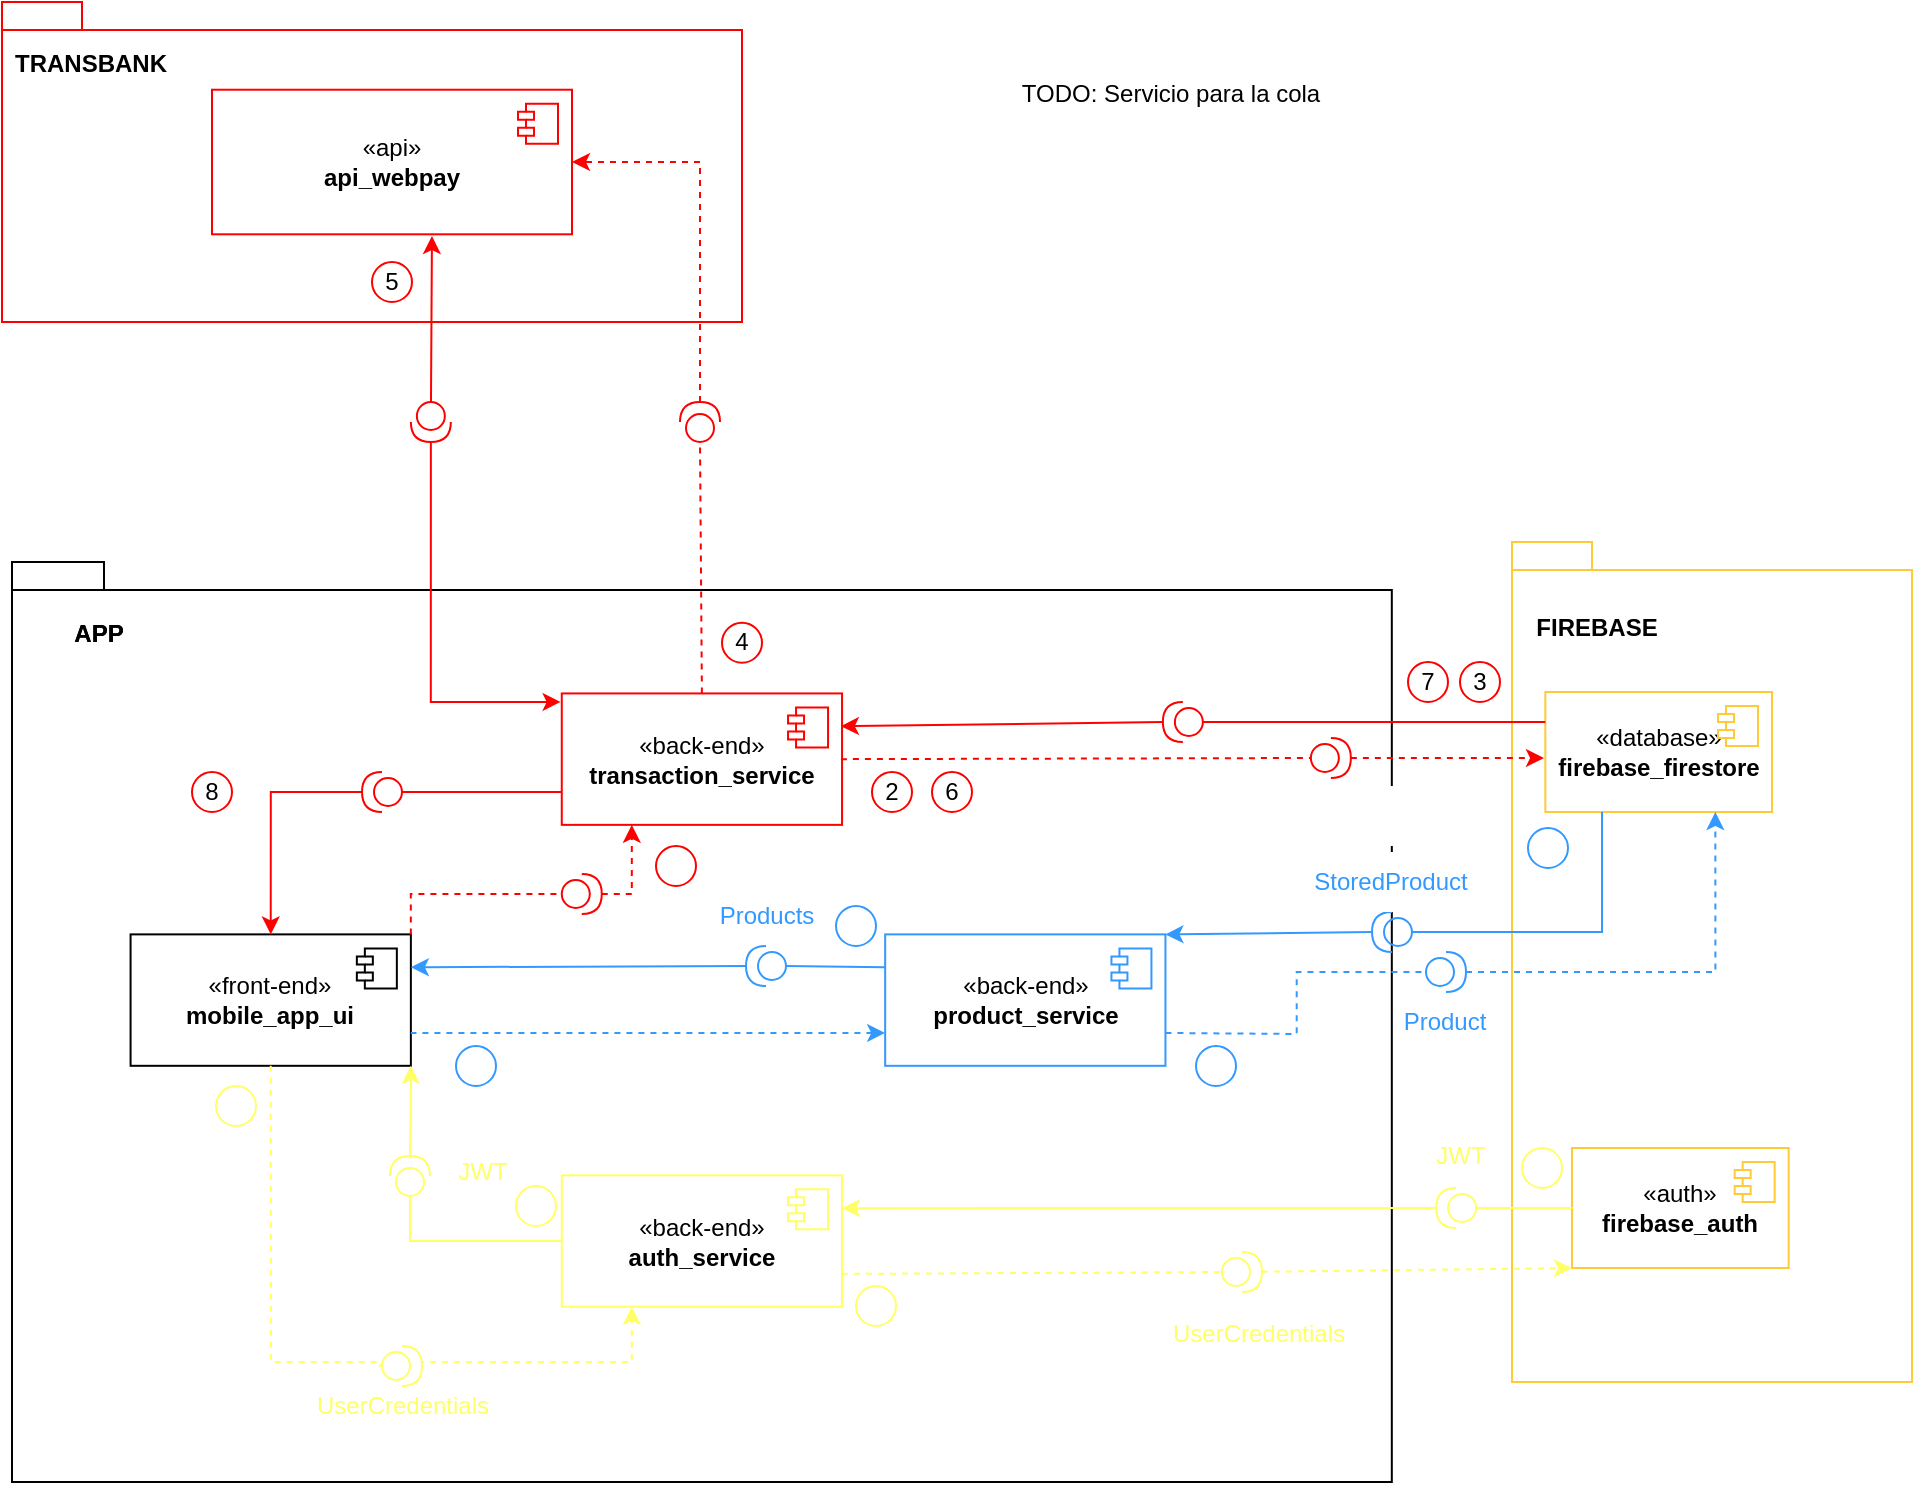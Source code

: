 <mxfile>
    <diagram name="Page-1" id="TDLcVvQHtRzkRE2Xttn2">
        <mxGraphModel dx="1130" dy="622" grid="0" gridSize="10" guides="1" tooltips="1" connect="1" arrows="1" fold="1" page="1" pageScale="1" pageWidth="850" pageHeight="1100" math="0" shadow="0">
            <root>
                <mxCell id="0"/>
                <mxCell id="1" parent="0"/>
                <mxCell id="11" value="" style="group;strokeColor=none;" parent="1" vertex="1" connectable="0">
                    <mxGeometry x="810" y="270" width="202" height="420" as="geometry"/>
                </mxCell>
                <mxCell id="xZ39NBQNIQp1OqOQFnbG-9" value="" style="shape=folder;fontStyle=1;spacingTop=10;tabWidth=40;tabHeight=14;tabPosition=left;html=1;whiteSpace=wrap;align=left;strokeColor=#FFCA38;fillColor=none;fontColor=#000000;" parent="11" vertex="1">
                    <mxGeometry width="200" height="420" as="geometry"/>
                </mxCell>
                <mxCell id="xZ39NBQNIQp1OqOQFnbG-10" value="&lt;div&gt;FIREBASE&lt;/div&gt;" style="text;align=center;fontStyle=1;verticalAlign=middle;spacingLeft=3;spacingRight=3;strokeColor=none;rotatable=0;points=[[0,0.5],[1,0.5]];portConstraint=eastwest;html=1;" parent="11" vertex="1">
                    <mxGeometry x="26.667" y="30" width="30.631" height="26" as="geometry"/>
                </mxCell>
                <mxCell id="xZ39NBQNIQp1OqOQFnbG-29" value="&lt;div&gt;«auth»&lt;/div&gt;&lt;div&gt;&lt;b&gt;firebase_auth&lt;br&gt;&lt;/b&gt;&lt;/div&gt;" style="html=1;dropTarget=0;whiteSpace=wrap;strokeColor=#FFCA38;fillColor=none;" parent="1" vertex="1">
                    <mxGeometry x="839.997" y="573" width="108.333" height="60" as="geometry"/>
                </mxCell>
                <mxCell id="xZ39NBQNIQp1OqOQFnbG-30" value="" style="shape=module;jettyWidth=8;jettyHeight=4;strokeColor=#FFCA38;fillColor=none;" parent="xZ39NBQNIQp1OqOQFnbG-29" vertex="1">
                    <mxGeometry x="1" width="20" height="20" relative="1" as="geometry">
                        <mxPoint x="-27" y="7" as="offset"/>
                    </mxGeometry>
                </mxCell>
                <mxCell id="xZ39NBQNIQp1OqOQFnbG-31" value="&lt;div&gt;«database»&lt;/div&gt;&lt;div&gt;&lt;b&gt;firebase_firestore&lt;br&gt;&lt;/b&gt;&lt;/div&gt;" style="html=1;dropTarget=0;whiteSpace=wrap;strokeColor=#FFCA38;fillColor=none;" parent="1" vertex="1">
                    <mxGeometry x="826.67" y="345" width="113.33" height="60" as="geometry"/>
                </mxCell>
                <mxCell id="xZ39NBQNIQp1OqOQFnbG-32" value="" style="shape=module;jettyWidth=8;jettyHeight=4;strokeColor=#FFCA38;fillColor=none;" parent="xZ39NBQNIQp1OqOQFnbG-31" vertex="1">
                    <mxGeometry x="1" width="20" height="20" relative="1" as="geometry">
                        <mxPoint x="-27" y="7" as="offset"/>
                    </mxGeometry>
                </mxCell>
                <mxCell id="xZ39NBQNIQp1OqOQFnbG-3" value="" style="group" parent="1" vertex="1" connectable="0">
                    <mxGeometry x="60" y="280" width="705" height="460" as="geometry"/>
                </mxCell>
                <mxCell id="xZ39NBQNIQp1OqOQFnbG-1" value="" style="shape=folder;fontStyle=1;spacingTop=10;tabWidth=40;tabHeight=14;tabPosition=left;html=1;whiteSpace=wrap;align=left;fillColor=none;" parent="xZ39NBQNIQp1OqOQFnbG-3" vertex="1">
                    <mxGeometry width="689.908" height="460" as="geometry"/>
                </mxCell>
                <mxCell id="47" value="" style="group" parent="xZ39NBQNIQp1OqOQFnbG-3" vertex="1" connectable="0">
                    <mxGeometry width="705" height="460" as="geometry"/>
                </mxCell>
                <mxCell id="49" value="APP" style="text;align=center;fontStyle=1;verticalAlign=middle;spacingLeft=3;spacingRight=3;strokeColor=none;rotatable=0;points=[[0,0.5],[1,0.5]];portConstraint=eastwest;html=1;" parent="47" vertex="1">
                    <mxGeometry y="21.905" width="86.239" height="28.476" as="geometry"/>
                </mxCell>
                <mxCell id="50" style="edgeStyle=orthogonalEdgeStyle;rounded=0;orthogonalLoop=1;jettySize=auto;html=1;entryX=0.25;entryY=1;entryDx=0;entryDy=0;dashed=1;startArrow=none;strokeColor=#FF0000;" parent="47" source="69" target="57" edge="1">
                    <mxGeometry relative="1" as="geometry">
                        <Array as="points">
                            <mxPoint x="310" y="166"/>
                        </Array>
                    </mxGeometry>
                </mxCell>
                <mxCell id="51" style="edgeStyle=orthogonalEdgeStyle;rounded=0;orthogonalLoop=1;jettySize=auto;html=1;entryX=0;entryY=0.5;entryDx=0;entryDy=0;exitX=0;exitY=0.5;exitDx=0;exitDy=0;endArrow=none;endFill=0;startArrow=none;startFill=1;exitPerimeter=0;strokeColor=#FFFF66;" parent="47" source="95" target="55" edge="1">
                    <mxGeometry relative="1" as="geometry"/>
                </mxCell>
                <mxCell id="52" style="html=1;entryX=0;entryY=0.25;entryDx=0;entryDy=0;rounded=0;exitX=0;exitY=0.5;exitDx=0;exitDy=0;endArrow=none;endFill=0;startArrow=none;startFill=1;exitPerimeter=0;strokeColor=#3399FF;" parent="47" source="83" target="59" edge="1">
                    <mxGeometry relative="1" as="geometry">
                        <mxPoint x="205" y="219" as="sourcePoint"/>
                    </mxGeometry>
                </mxCell>
                <mxCell id="91" style="edgeStyle=orthogonalEdgeStyle;rounded=0;html=1;entryX=0.25;entryY=1;entryDx=0;entryDy=0;startArrow=none;startFill=0;endArrow=classic;endFill=1;exitX=1;exitY=0.5;exitDx=0;exitDy=0;dashed=1;exitPerimeter=0;strokeColor=#FFFF66;" parent="47" source="93" target="55" edge="1">
                    <mxGeometry relative="1" as="geometry">
                        <Array as="points">
                            <mxPoint x="205" y="400"/>
                            <mxPoint x="310" y="400"/>
                        </Array>
                    </mxGeometry>
                </mxCell>
                <mxCell id="53" value="&lt;div&gt;«front-end»&lt;/div&gt;&lt;div&gt;&lt;b&gt;mobile_app_ui&lt;/b&gt;&lt;br&gt;&lt;/div&gt;" style="html=1;dropTarget=0;whiteSpace=wrap;fillColor=none;" parent="47" vertex="1">
                    <mxGeometry x="59.289" y="186.19" width="140.138" height="65.714" as="geometry"/>
                </mxCell>
                <mxCell id="54" value="" style="shape=module;jettyWidth=8;jettyHeight=4;fillColor=none;" parent="53" vertex="1">
                    <mxGeometry x="1" width="20" height="20" relative="1" as="geometry">
                        <mxPoint x="-27" y="7" as="offset"/>
                    </mxGeometry>
                </mxCell>
                <mxCell id="55" value="&lt;div&gt;«back-end»&lt;/div&gt;&lt;div&gt;&lt;b&gt;auth_service&lt;/b&gt;&lt;/div&gt;" style="html=1;dropTarget=0;whiteSpace=wrap;strokeColor=#FFFF66;fillColor=none;" parent="47" vertex="1">
                    <mxGeometry x="274.885" y="306.667" width="140.138" height="65.714" as="geometry"/>
                </mxCell>
                <mxCell id="56" value="" style="shape=module;jettyWidth=8;jettyHeight=4;strokeColor=#FFFF66;fillColor=none;" parent="55" vertex="1">
                    <mxGeometry x="1" width="20" height="20" relative="1" as="geometry">
                        <mxPoint x="-27" y="7" as="offset"/>
                    </mxGeometry>
                </mxCell>
                <mxCell id="71" style="edgeStyle=orthogonalEdgeStyle;html=1;entryX=0.5;entryY=0;entryDx=0;entryDy=0;rounded=0;exitX=1;exitY=0.5;exitDx=0;exitDy=0;startArrow=none;exitPerimeter=0;strokeColor=#FF0000;" parent="47" source="72" target="53" edge="1">
                    <mxGeometry relative="1" as="geometry"/>
                </mxCell>
                <mxCell id="57" value="&lt;div&gt;«back-end»&lt;/div&gt;&lt;div&gt;&lt;b&gt;transaction_service&lt;/b&gt;&lt;/div&gt;" style="html=1;dropTarget=0;whiteSpace=wrap;strokeColor=#FF0000;fillColor=none;" parent="47" vertex="1">
                    <mxGeometry x="274.885" y="65.714" width="140.138" height="65.714" as="geometry"/>
                </mxCell>
                <mxCell id="58" value="" style="shape=module;jettyWidth=8;jettyHeight=4;fontColor=none;noLabel=1;strokeColor=#FF0000;fillColor=none;" parent="57" vertex="1">
                    <mxGeometry x="1" width="20" height="20" relative="1" as="geometry">
                        <mxPoint x="-27" y="7" as="offset"/>
                    </mxGeometry>
                </mxCell>
                <mxCell id="59" value="&lt;div&gt;«back-end»&lt;/div&gt;&lt;div&gt;&lt;b&gt;product_service&lt;/b&gt;&lt;/div&gt;" style="html=1;dropTarget=0;whiteSpace=wrap;strokeColor=#3399FF;fillColor=none;" parent="47" vertex="1">
                    <mxGeometry x="436.583" y="186.19" width="140.138" height="65.714" as="geometry"/>
                </mxCell>
                <mxCell id="60" value="" style="shape=module;jettyWidth=8;jettyHeight=4;strokeColor=#3399FF;fillColor=none;" parent="59" vertex="1">
                    <mxGeometry x="1" width="20" height="20" relative="1" as="geometry">
                        <mxPoint x="-27" y="7" as="offset"/>
                    </mxGeometry>
                </mxCell>
                <mxCell id="61" value="&lt;font color=&quot;#ffffff&quot;&gt;StoredTransaction&lt;/font&gt;" style="text;html=1;align=center;verticalAlign=middle;resizable=0;points=[];autosize=1;strokeColor=none;fillColor=none;" parent="47" vertex="1">
                    <mxGeometry x="535.002" y="50.381" width="120" height="30" as="geometry"/>
                </mxCell>
                <mxCell id="62" value="&lt;font color=&quot;#ffff66&quot;&gt;UserCredentials&lt;/font&gt;" style="text;html=1;align=center;verticalAlign=middle;resizable=0;points=[];autosize=1;strokeColor=none;fillColor=none;rounded=1;glass=0;" parent="47" vertex="1">
                    <mxGeometry x="567.821" y="371.381" width="110" height="30" as="geometry"/>
                </mxCell>
                <mxCell id="66" value="" style="group;strokeColor=none;" parent="47" vertex="1" connectable="0">
                    <mxGeometry x="727.07" y="270" width="57.447" height="50" as="geometry"/>
                </mxCell>
                <mxCell id="43" value="" style="shape=providedRequiredInterface;html=1;verticalLabelPosition=bottom;sketch=0;rounded=1;glass=0;strokeColor=#FFFF66;fillColor=none;rotation=-180;" parent="66" vertex="1">
                    <mxGeometry x="-15" y="43" width="20" height="20" as="geometry"/>
                </mxCell>
                <mxCell id="63" value="&lt;font color=&quot;#ffff66&quot;&gt;JWT&lt;/font&gt;" style="text;html=1;align=center;verticalAlign=middle;resizable=0;points=[];autosize=1;strokeColor=none;fillColor=none;" parent="66" vertex="1">
                    <mxGeometry x="-28" y="12" width="50" height="30" as="geometry"/>
                </mxCell>
                <mxCell id="70" value="" style="edgeStyle=orthogonalEdgeStyle;rounded=0;orthogonalLoop=1;jettySize=auto;html=1;entryX=0;entryY=0.5;entryDx=0;entryDy=0;dashed=1;endArrow=none;entryPerimeter=0;exitX=1;exitY=0;exitDx=0;exitDy=0;strokeColor=#FF0000;" parent="47" source="53" target="69" edge="1">
                    <mxGeometry relative="1" as="geometry">
                        <mxPoint x="254.427" y="489.1" as="sourcePoint"/>
                        <mxPoint x="329.885" y="385.0" as="targetPoint"/>
                    </mxGeometry>
                </mxCell>
                <mxCell id="69" value="&lt;font color=&quot;#ffffff&quot;&gt;PurchaseOrder&lt;/font&gt;" style="shape=providedRequiredInterface;html=1;verticalLabelPosition=bottom;sketch=0;rotation=0;strokeColor=#FF0000;fillColor=none;" parent="47" vertex="1">
                    <mxGeometry x="274.89" y="156" width="20" height="20" as="geometry"/>
                </mxCell>
                <mxCell id="75" value="" style="edgeStyle=orthogonalEdgeStyle;html=1;entryX=0;entryY=0.5;entryDx=0;entryDy=0;rounded=0;exitX=0;exitY=0.75;exitDx=0;exitDy=0;endArrow=none;entryPerimeter=0;strokeColor=#FF0000;" parent="47" source="57" target="72" edge="1">
                    <mxGeometry relative="1" as="geometry">
                        <mxPoint x="329.885" y="385.0" as="sourcePoint"/>
                        <mxPoint x="184.358" y="456.19" as="targetPoint"/>
                    </mxGeometry>
                </mxCell>
                <mxCell id="77" value="" style="group;fillColor=none;" parent="47" vertex="1" connectable="0">
                    <mxGeometry x="110" y="75" width="150" height="50" as="geometry"/>
                </mxCell>
                <mxCell id="72" value="" style="shape=providedRequiredInterface;html=1;verticalLabelPosition=bottom;sketch=0;rotation=-180;strokeColor=#FF0000;fillColor=none;" parent="77" vertex="1">
                    <mxGeometry x="65" y="30" width="20" height="20" as="geometry"/>
                </mxCell>
                <mxCell id="76" value="&lt;font color=&quot;#ffffff&quot;&gt;TransactionConfirmation&lt;/font&gt;" style="text;html=1;align=center;verticalAlign=middle;resizable=0;points=[];autosize=1;strokeColor=none;fillColor=none;" parent="77" vertex="1">
                    <mxGeometry width="150" height="30" as="geometry"/>
                </mxCell>
                <mxCell id="81" value="" style="rounded=0;html=1;exitX=0;exitY=0.75;exitDx=0;exitDy=0;endArrow=none;endFill=0;startArrow=classic;startFill=1;dashed=1;entryX=1;entryY=0.75;entryDx=0;entryDy=0;strokeColor=#3399FF;" parent="47" source="59" target="53" edge="1">
                    <mxGeometry relative="1" as="geometry">
                        <mxPoint x="491.583" y="505.476" as="sourcePoint"/>
                        <mxPoint x="295" y="235" as="targetPoint"/>
                    </mxGeometry>
                </mxCell>
                <mxCell id="87" value="" style="html=1;rounded=0;exitX=1;exitY=0.25;exitDx=0;exitDy=0;endArrow=none;endFill=0;startArrow=classic;startFill=1;entryX=1;entryY=0.5;entryDx=0;entryDy=0;entryPerimeter=0;strokeColor=#3399FF;" parent="47" source="53" target="83" edge="1">
                    <mxGeometry relative="1" as="geometry">
                        <mxPoint x="254.427" y="472.619" as="sourcePoint"/>
                        <mxPoint x="355" y="203" as="targetPoint"/>
                    </mxGeometry>
                </mxCell>
                <mxCell id="90" value="" style="group" parent="47" vertex="1" connectable="0">
                    <mxGeometry x="342" y="162" width="70" height="50" as="geometry"/>
                </mxCell>
                <mxCell id="83" value="" style="shape=providedRequiredInterface;html=1;verticalLabelPosition=bottom;sketch=0;rotation=-180;strokeColor=#3399FF;fillColor=none;" parent="90" vertex="1">
                    <mxGeometry x="25" y="30" width="20" height="20" as="geometry"/>
                </mxCell>
                <mxCell id="89" value="&lt;font color=&quot;#3399ff&quot;&gt;Products&lt;/font&gt;" style="text;html=1;align=center;verticalAlign=middle;resizable=0;points=[];autosize=1;strokeColor=none;fillColor=none;" parent="90" vertex="1">
                    <mxGeometry width="70" height="30" as="geometry"/>
                </mxCell>
                <mxCell id="92" value="" style="edgeStyle=orthogonalEdgeStyle;rounded=0;html=1;entryX=0;entryY=0.5;entryDx=0;entryDy=0;startArrow=none;startFill=0;endArrow=none;endFill=1;exitX=0.5;exitY=1;exitDx=0;exitDy=0;dashed=1;entryPerimeter=0;strokeColor=#FFFF66;" parent="47" source="53" target="93" edge="1">
                    <mxGeometry relative="1" as="geometry">
                        <mxPoint x="184.358" y="531.905" as="sourcePoint"/>
                        <mxPoint x="364.92" y="652.381" as="targetPoint"/>
                        <Array as="points">
                            <mxPoint x="129" y="400"/>
                            <mxPoint x="184" y="400"/>
                        </Array>
                    </mxGeometry>
                </mxCell>
                <mxCell id="93" value="&lt;font color=&quot;#ffff66&quot;&gt;UserCredentials&lt;/font&gt;" style="shape=providedRequiredInterface;html=1;verticalLabelPosition=bottom;sketch=0;strokeColor=#FFFF66;fillColor=none;" parent="47" vertex="1">
                    <mxGeometry x="185" y="392" width="20" height="20" as="geometry"/>
                </mxCell>
                <mxCell id="94" value="" style="edgeStyle=orthogonalEdgeStyle;rounded=0;orthogonalLoop=1;jettySize=auto;html=1;entryX=1;entryY=0.5;entryDx=0;entryDy=0;exitX=1;exitY=1;exitDx=0;exitDy=0;endArrow=none;endFill=0;startArrow=classic;startFill=1;entryPerimeter=0;strokeColor=#FFFF66;" parent="47" source="53" target="95" edge="1">
                    <mxGeometry relative="1" as="geometry">
                        <mxPoint x="254.427" y="531.905" as="sourcePoint"/>
                        <mxPoint x="329.885" y="619.524" as="targetPoint"/>
                    </mxGeometry>
                </mxCell>
                <mxCell id="95" value="" style="shape=providedRequiredInterface;html=1;verticalLabelPosition=bottom;sketch=0;rotation=-90;strokeColor=#FFFF66;fillColor=none;" parent="47" vertex="1">
                    <mxGeometry x="189" y="297" width="20" height="20" as="geometry"/>
                </mxCell>
                <mxCell id="96" value="&lt;font color=&quot;#ffff66&quot;&gt;JWT&lt;/font&gt;" style="text;html=1;align=center;verticalAlign=middle;resizable=0;points=[];autosize=1;strokeColor=none;fillColor=none;" parent="47" vertex="1">
                    <mxGeometry x="210" y="290.0" width="50" height="30" as="geometry"/>
                </mxCell>
                <mxCell id="xZ39NBQNIQp1OqOQFnbG-34" style="edgeStyle=orthogonalEdgeStyle;rounded=0;orthogonalLoop=1;jettySize=auto;html=1;entryX=1;entryY=0.25;entryDx=0;entryDy=0;startArrow=none;exitX=1;exitY=0.5;exitDx=0;exitDy=0;exitPerimeter=0;strokeColor=#FFFF66;" parent="47" source="43" target="55" edge="1">
                    <mxGeometry relative="1" as="geometry">
                        <Array as="points"/>
                    </mxGeometry>
                </mxCell>
                <mxCell id="108" value="" style="shape=providedRequiredInterface;html=1;verticalLabelPosition=bottom;sketch=0;rounded=1;glass=0;strokeColor=#FF0000;fillColor=none;rotation=90;" parent="47" vertex="1">
                    <mxGeometry x="199.43" y="-80" width="20" height="20" as="geometry"/>
                </mxCell>
                <mxCell id="109" style="edgeStyle=orthogonalEdgeStyle;rounded=0;orthogonalLoop=1;jettySize=auto;html=1;startArrow=none;strokeColor=#FF0000;" parent="47" source="108" edge="1">
                    <mxGeometry relative="1" as="geometry">
                        <Array as="points">
                            <mxPoint x="209.43" y="70"/>
                        </Array>
                        <mxPoint x="274.315" y="69.97" as="targetPoint"/>
                    </mxGeometry>
                </mxCell>
                <mxCell id="110" value="" style="shape=providedRequiredInterface;html=1;verticalLabelPosition=bottom;sketch=0;rotation=-180;strokeColor=#FF0000;fillColor=none;" parent="47" vertex="1">
                    <mxGeometry x="575.43" y="70" width="20" height="20" as="geometry"/>
                </mxCell>
                <mxCell id="111" style="rounded=0;orthogonalLoop=1;jettySize=auto;html=1;startArrow=none;exitX=1;exitY=0.5;exitDx=0;exitDy=0;exitPerimeter=0;entryX=1;entryY=0.25;entryDx=0;entryDy=0;strokeColor=#FF0000;" parent="47" source="110" edge="1">
                    <mxGeometry relative="1" as="geometry">
                        <mxPoint x="769.43" y="80" as="sourcePoint"/>
                        <mxPoint x="414.453" y="82.143" as="targetPoint"/>
                    </mxGeometry>
                </mxCell>
                <mxCell id="112" value="" style="rounded=0;orthogonalLoop=1;jettySize=auto;html=1;dashed=1;endArrow=none;entryX=0;entryY=0.5;entryDx=0;entryDy=0;entryPerimeter=0;exitX=1;exitY=0.5;exitDx=0;exitDy=0;strokeColor=#FF0000;" parent="47" target="114" edge="1">
                    <mxGeometry relative="1" as="geometry">
                        <mxPoint x="414.453" y="98.571" as="sourcePoint"/>
                        <mxPoint x="769.43" y="95" as="targetPoint"/>
                    </mxGeometry>
                </mxCell>
                <mxCell id="113" value="" style="group;strokeColor=none;" parent="47" connectable="0" vertex="1">
                    <mxGeometry x="614.43" y="88" width="90" height="54" as="geometry"/>
                </mxCell>
                <mxCell id="114" value="" style="shape=providedRequiredInterface;html=1;verticalLabelPosition=bottom;sketch=0;rotation=0;strokeColor=#FF0000;fillColor=none;" parent="113" vertex="1">
                    <mxGeometry x="35" width="20" height="20" as="geometry"/>
                </mxCell>
                <mxCell id="115" value="&lt;font color=&quot;#ffffff&quot;&gt;Transaction&lt;/font&gt;" style="text;html=1;align=center;verticalAlign=middle;resizable=0;points=[];autosize=1;strokeColor=none;fillColor=default;rounded=1;glass=0;" parent="113" vertex="1">
                    <mxGeometry y="24" width="90" height="30" as="geometry"/>
                </mxCell>
                <mxCell id="119" value="2" style="ellipse;whiteSpace=wrap;html=1;aspect=fixed;strokeColor=#FF0000;fillColor=none;" parent="47" vertex="1">
                    <mxGeometry x="430" y="105" width="20" height="20" as="geometry"/>
                </mxCell>
                <mxCell id="118" value="&lt;font color=&quot;#ffffff&quot;&gt;1&lt;/font&gt;" style="ellipse;whiteSpace=wrap;html=1;aspect=fixed;strokeColor=#FF0000;fillColor=none;" parent="47" vertex="1">
                    <mxGeometry x="322" y="142" width="20" height="20" as="geometry"/>
                </mxCell>
                <mxCell id="127" value="4" style="ellipse;whiteSpace=wrap;html=1;aspect=fixed;strokeColor=#FF0000;fillColor=none;" parent="47" vertex="1">
                    <mxGeometry x="355" y="30.38" width="20" height="20" as="geometry"/>
                </mxCell>
                <mxCell id="129" value="6" style="ellipse;whiteSpace=wrap;html=1;aspect=fixed;strokeColor=#FF0000;fillColor=none;" parent="47" vertex="1">
                    <mxGeometry x="460" y="105" width="20" height="20" as="geometry"/>
                </mxCell>
                <mxCell id="130" value="8" style="ellipse;whiteSpace=wrap;html=1;aspect=fixed;strokeColor=#FF0000;fillColor=none;" parent="47" vertex="1">
                    <mxGeometry x="90" y="105" width="20" height="20" as="geometry"/>
                </mxCell>
                <mxCell id="xZ39NBQNIQp1OqOQFnbG-2" value="APP" style="text;align=center;fontStyle=1;verticalAlign=middle;spacingLeft=3;spacingRight=3;strokeColor=none;rotatable=0;points=[[0,0.5],[1,0.5]];portConstraint=eastwest;html=1;" parent="xZ39NBQNIQp1OqOQFnbG-3" vertex="1">
                    <mxGeometry y="21.905" width="86.239" height="28.476" as="geometry"/>
                </mxCell>
                <mxCell id="xZ39NBQNIQp1OqOQFnbG-4" value="" style="group" parent="1" vertex="1" connectable="0">
                    <mxGeometry x="55" width="370" height="160" as="geometry"/>
                </mxCell>
                <mxCell id="xZ39NBQNIQp1OqOQFnbG-5" value="" style="shape=folder;fontStyle=1;spacingTop=10;tabWidth=40;tabHeight=14;tabPosition=left;html=1;whiteSpace=wrap;align=left;strokeColor=#FF0000;fillColor=none;" parent="xZ39NBQNIQp1OqOQFnbG-4" vertex="1">
                    <mxGeometry width="370" height="160" as="geometry"/>
                </mxCell>
                <mxCell id="xZ39NBQNIQp1OqOQFnbG-6" value="TRANSBANK" style="text;align=center;fontStyle=1;verticalAlign=middle;spacingLeft=3;spacingRight=3;strokeColor=none;rotatable=0;points=[[0,0.5],[1,0.5]];portConstraint=eastwest;html=1;" parent="xZ39NBQNIQp1OqOQFnbG-4" vertex="1">
                    <mxGeometry x="4" y="24" width="80" height="14.857" as="geometry"/>
                </mxCell>
                <mxCell id="xZ39NBQNIQp1OqOQFnbG-15" value="&lt;div&gt;«api»&lt;/div&gt;&lt;b&gt;api_webpay&lt;/b&gt;" style="html=1;dropTarget=0;whiteSpace=wrap;strokeColor=#FF0000;fillColor=none;" parent="xZ39NBQNIQp1OqOQFnbG-4" vertex="1">
                    <mxGeometry x="105" y="43.86" width="180" height="72.29" as="geometry"/>
                </mxCell>
                <mxCell id="xZ39NBQNIQp1OqOQFnbG-16" value="" style="shape=module;jettyWidth=8;jettyHeight=4;strokeColor=#FF0000;fillColor=none;" parent="xZ39NBQNIQp1OqOQFnbG-15" vertex="1">
                    <mxGeometry x="1" width="20" height="20" relative="1" as="geometry">
                        <mxPoint x="-27" y="7" as="offset"/>
                    </mxGeometry>
                </mxCell>
                <mxCell id="128" value="5" style="ellipse;whiteSpace=wrap;html=1;aspect=fixed;strokeColor=#FF0000;fillColor=none;" parent="xZ39NBQNIQp1OqOQFnbG-4" vertex="1">
                    <mxGeometry x="185" y="130" width="20" height="20" as="geometry"/>
                </mxCell>
                <mxCell id="xZ39NBQNIQp1OqOQFnbG-22" style="edgeStyle=orthogonalEdgeStyle;rounded=0;orthogonalLoop=1;jettySize=auto;html=1;entryX=1;entryY=0.5;entryDx=0;entryDy=0;dashed=1;startArrow=none;exitX=1;exitY=0.5;exitDx=0;exitDy=0;exitPerimeter=0;strokeColor=#FF0000;" parent="1" source="24" target="xZ39NBQNIQp1OqOQFnbG-15" edge="1">
                    <mxGeometry relative="1" as="geometry"/>
                </mxCell>
                <mxCell id="7" style="edgeStyle=orthogonalEdgeStyle;rounded=0;html=1;entryX=0.75;entryY=1;entryDx=0;entryDy=0;dashed=1;exitX=1;exitY=0.5;exitDx=0;exitDy=0;startArrow=none;exitPerimeter=0;strokeColor=#3399FF;" parent="1" source="33" target="xZ39NBQNIQp1OqOQFnbG-31" edge="1">
                    <mxGeometry relative="1" as="geometry"/>
                </mxCell>
                <mxCell id="9" style="rounded=0;html=1;entryX=1;entryY=0;entryDx=0;entryDy=0;startArrow=none;exitX=1;exitY=0.5;exitDx=0;exitDy=0;exitPerimeter=0;strokeColor=#3399FF;" parent="1" source="35" target="59" edge="1">
                    <mxGeometry relative="1" as="geometry">
                        <mxPoint x="750" y="455" as="sourcePoint"/>
                        <mxPoint x="636.72" y="482.619" as="targetPoint"/>
                    </mxGeometry>
                </mxCell>
                <mxCell id="25" value="" style="rounded=0;orthogonalLoop=1;jettySize=auto;html=1;entryX=0;entryY=0.5;entryDx=0;entryDy=0;dashed=1;endArrow=none;entryPerimeter=0;strokeColor=#FF0000;exitX=0.5;exitY=0;exitDx=0;exitDy=0;" parent="1" source="57" target="24" edge="1">
                    <mxGeometry relative="1" as="geometry">
                        <mxPoint x="780" y="60" as="sourcePoint"/>
                        <mxPoint x="340" y="80.005" as="targetPoint"/>
                    </mxGeometry>
                </mxCell>
                <mxCell id="29" value="&lt;font color=&quot;#ffffff&quot;&gt;TransactionStatus&lt;/font&gt;" style="text;html=1;align=center;verticalAlign=middle;resizable=0;points=[];autosize=1;strokeColor=none;fillColor=none;" parent="1" vertex="1">
                    <mxGeometry x="140" y="195" width="120" height="30" as="geometry"/>
                </mxCell>
                <mxCell id="32" value="" style="edgeStyle=orthogonalEdgeStyle;rounded=0;html=1;dashed=1;exitX=1;exitY=0.75;exitDx=0;exitDy=0;endArrow=none;entryX=0;entryY=0.5;entryDx=0;entryDy=0;entryPerimeter=0;strokeColor=#3399FF;" parent="1" target="33" edge="1">
                    <mxGeometry relative="1" as="geometry">
                        <mxPoint x="636.72" y="515.476" as="sourcePoint"/>
                        <mxPoint x="750" y="485" as="targetPoint"/>
                    </mxGeometry>
                </mxCell>
                <mxCell id="36" value="" style="edgeStyle=orthogonalEdgeStyle;rounded=0;html=1;entryX=0;entryY=0.5;entryDx=0;entryDy=0;exitX=0.25;exitY=1;exitDx=0;exitDy=0;endArrow=none;entryPerimeter=0;strokeColor=#3399FF;" parent="1" source="xZ39NBQNIQp1OqOQFnbG-31" target="35" edge="1">
                    <mxGeometry relative="1" as="geometry">
                        <Array as="points">
                            <mxPoint x="855" y="465"/>
                        </Array>
                        <mxPoint x="853.75" y="400" as="sourcePoint"/>
                        <mxPoint x="590" y="455" as="targetPoint"/>
                    </mxGeometry>
                </mxCell>
                <mxCell id="98" style="edgeStyle=none;html=1;entryX=0;entryY=1;entryDx=0;entryDy=0;dashed=1;strokeColor=#FFFF66;" parent="1" source="38" target="xZ39NBQNIQp1OqOQFnbG-29" edge="1">
                    <mxGeometry relative="1" as="geometry"/>
                </mxCell>
                <mxCell id="38" value="" style="shape=providedRequiredInterface;html=1;verticalLabelPosition=bottom;sketch=0;rounded=1;glass=0;strokeColor=#FFFF66;fillColor=none;" parent="1" vertex="1">
                    <mxGeometry x="665" y="625" width="20" height="20" as="geometry"/>
                </mxCell>
                <mxCell id="45" value="" style="edgeStyle=orthogonalEdgeStyle;rounded=0;orthogonalLoop=1;jettySize=auto;html=1;entryX=0;entryY=0.5;entryDx=0;entryDy=0;endArrow=none;entryPerimeter=0;strokeColor=#FFFF66;" parent="1" source="xZ39NBQNIQp1OqOQFnbG-29" target="43" edge="1">
                    <mxGeometry relative="1" as="geometry">
                        <Array as="points"/>
                        <mxPoint x="839.997" y="580" as="sourcePoint"/>
                        <mxPoint x="440" y="580" as="targetPoint"/>
                    </mxGeometry>
                </mxCell>
                <mxCell id="64" value="" style="group;strokeColor=none;" parent="1" vertex="1" connectable="0">
                    <mxGeometry x="746" y="475" width="60" height="50" as="geometry"/>
                </mxCell>
                <mxCell id="33" value="" style="shape=providedRequiredInterface;html=1;verticalLabelPosition=bottom;sketch=0;rounded=1;glass=0;strokeColor=#3399FF;fillColor=none;" parent="64" vertex="1">
                    <mxGeometry x="21" width="20" height="20" as="geometry"/>
                </mxCell>
                <mxCell id="34" value="&lt;font color=&quot;#3399ff&quot;&gt;Product&lt;/font&gt;" style="text;html=1;align=center;verticalAlign=middle;resizable=0;points=[];autosize=1;strokeColor=none;fillColor=none;" parent="64" vertex="1">
                    <mxGeometry y="20" width="60" height="30" as="geometry"/>
                </mxCell>
                <mxCell id="67" value="" style="group" parent="1" vertex="1" connectable="0">
                    <mxGeometry x="399" y="195" width="113" height="30" as="geometry"/>
                </mxCell>
                <mxCell id="24" value="" style="shape=providedRequiredInterface;html=1;verticalLabelPosition=bottom;sketch=0;rounded=1;glass=0;strokeColor=#FF0000;fillColor=none;rotation=-90;" parent="67" vertex="1">
                    <mxGeometry x="-5" y="5" width="20" height="20" as="geometry"/>
                </mxCell>
                <mxCell id="26" value="&lt;font color=&quot;#ffffff&quot;&gt;Transaction&lt;/font&gt;" style="text;html=1;align=center;verticalAlign=middle;resizable=0;points=[];autosize=1;strokeColor=none;fillColor=none;" parent="67" vertex="1">
                    <mxGeometry x="23" width="90" height="30" as="geometry"/>
                </mxCell>
                <mxCell id="65" value="&lt;" style="group;fillColor=none;strokeColor=none;" parent="1" vertex="1" connectable="0">
                    <mxGeometry x="699" y="425" width="100" height="51" as="geometry"/>
                </mxCell>
                <mxCell id="35" value="" style="shape=providedRequiredInterface;html=1;verticalLabelPosition=bottom;sketch=0;rounded=1;glass=0;strokeColor=#3399FF;fillColor=none;rotation=-180;" parent="65" vertex="1">
                    <mxGeometry x="41" y="30" width="20" height="20" as="geometry"/>
                </mxCell>
                <mxCell id="37" value="&lt;font color=&quot;#3399ff&quot;&gt;StoredProduct&lt;/font&gt;" style="text;html=1;align=center;verticalAlign=middle;resizable=0;points=[];autosize=1;strokeColor=none;fillColor=default;glass=0;rounded=1;" parent="65" vertex="1">
                    <mxGeometry width="100" height="30" as="geometry"/>
                </mxCell>
                <mxCell id="97" style="edgeStyle=none;html=1;entryX=0;entryY=0.5;entryDx=0;entryDy=0;entryPerimeter=0;exitX=1;exitY=0.75;exitDx=0;exitDy=0;dashed=1;endArrow=none;endFill=0;strokeColor=#FFFF66;" parent="1" source="55" target="38" edge="1">
                    <mxGeometry relative="1" as="geometry"/>
                </mxCell>
                <mxCell id="125" value="3" style="ellipse;whiteSpace=wrap;html=1;aspect=fixed;strokeColor=#FF0000;fillColor=none;" parent="1" vertex="1">
                    <mxGeometry x="784" y="330" width="20" height="20" as="geometry"/>
                </mxCell>
                <mxCell id="126" value="7" style="ellipse;whiteSpace=wrap;html=1;aspect=fixed;strokeColor=#FF0000;fillColor=none;" parent="1" vertex="1">
                    <mxGeometry x="758" y="330" width="20" height="20" as="geometry"/>
                </mxCell>
                <mxCell id="131" value="&lt;font color=&quot;#ffffff&quot;&gt;1&lt;/font&gt;" style="ellipse;whiteSpace=wrap;html=1;aspect=fixed;strokeColor=#3399FF;fillColor=none;" parent="1" vertex="1">
                    <mxGeometry x="282" y="522" width="20" height="20" as="geometry"/>
                </mxCell>
                <mxCell id="132" value="&lt;font color=&quot;#ffffff&quot;&gt;2&lt;/font&gt;" style="ellipse;whiteSpace=wrap;html=1;aspect=fixed;strokeColor=#3399FF;fillColor=none;" parent="1" vertex="1">
                    <mxGeometry x="652" y="522" width="20" height="20" as="geometry"/>
                </mxCell>
                <mxCell id="133" value="&lt;font color=&quot;#ffffff&quot;&gt;3&lt;/font&gt;" style="ellipse;whiteSpace=wrap;html=1;aspect=fixed;strokeColor=#3399FF;fillColor=none;" parent="1" vertex="1">
                    <mxGeometry x="818" y="413" width="20" height="20" as="geometry"/>
                </mxCell>
                <mxCell id="134" value="&lt;font color=&quot;#ffffff&quot;&gt;4&lt;/font&gt;" style="ellipse;whiteSpace=wrap;html=1;aspect=fixed;strokeColor=#3399FF;fillColor=none;" parent="1" vertex="1">
                    <mxGeometry x="472" y="452" width="20" height="20" as="geometry"/>
                </mxCell>
                <mxCell id="135" value="&lt;font color=&quot;#ffffff&quot;&gt;1&lt;/font&gt;" style="ellipse;whiteSpace=wrap;html=1;aspect=fixed;strokeColor=#FFFF66;fillColor=none;" parent="1" vertex="1">
                    <mxGeometry x="162" y="542" width="20" height="20" as="geometry"/>
                </mxCell>
                <mxCell id="136" value="&lt;font color=&quot;#ffffff&quot;&gt;4&lt;/font&gt;" style="ellipse;whiteSpace=wrap;html=1;aspect=fixed;strokeColor=#FFFF66;fillColor=none;" parent="1" vertex="1">
                    <mxGeometry x="312" y="592" width="20" height="20" as="geometry"/>
                </mxCell>
                <mxCell id="137" value="&lt;font color=&quot;#ffffff&quot;&gt;2&lt;br&gt;&lt;/font&gt;" style="ellipse;whiteSpace=wrap;html=1;aspect=fixed;strokeColor=#FFFF66;fillColor=none;" parent="1" vertex="1">
                    <mxGeometry x="482" y="642" width="20" height="20" as="geometry"/>
                </mxCell>
                <mxCell id="138" value="&lt;font color=&quot;#ffffff&quot;&gt;3&lt;/font&gt;" style="ellipse;whiteSpace=wrap;html=1;aspect=fixed;strokeColor=#FFFF66;fillColor=none;" parent="1" vertex="1">
                    <mxGeometry x="815" y="573" width="20" height="20" as="geometry"/>
                </mxCell>
                <mxCell id="142" value="TODO: Servicio para la cola" style="text;html=1;align=center;verticalAlign=middle;resizable=0;points=[];autosize=1;strokeColor=none;fillColor=none;" parent="1" vertex="1">
                    <mxGeometry x="555" y="33" width="167" height="26" as="geometry"/>
                </mxCell>
                <mxCell id="116" value="" style="rounded=0;orthogonalLoop=1;jettySize=auto;html=1;endArrow=none;entryX=0;entryY=0.5;entryDx=0;entryDy=0;entryPerimeter=0;strokeColor=#FF0000;exitX=0;exitY=0.25;exitDx=0;exitDy=0;" parent="1" target="110" edge="1" source="xZ39NBQNIQp1OqOQFnbG-31">
                    <mxGeometry relative="1" as="geometry">
                        <mxPoint x="823" y="360" as="sourcePoint"/>
                        <mxPoint x="439.43" y="360" as="targetPoint"/>
                    </mxGeometry>
                </mxCell>
                <mxCell id="117" style="rounded=0;orthogonalLoop=1;jettySize=auto;html=1;exitX=1;exitY=0.5;exitDx=0;exitDy=0;dashed=1;startArrow=none;exitPerimeter=0;strokeColor=#FF0000;" parent="1" source="114" edge="1">
                    <mxGeometry relative="1" as="geometry">
                        <mxPoint x="429.43" y="370" as="sourcePoint"/>
                        <mxPoint x="826" y="378" as="targetPoint"/>
                    </mxGeometry>
                </mxCell>
                <mxCell id="148" style="edgeStyle=none;html=1;entryX=0.611;entryY=1.012;entryDx=0;entryDy=0;entryPerimeter=0;strokeColor=#FF0000;" edge="1" parent="1" source="108" target="xZ39NBQNIQp1OqOQFnbG-15">
                    <mxGeometry relative="1" as="geometry"/>
                </mxCell>
            </root>
        </mxGraphModel>
    </diagram>
</mxfile>